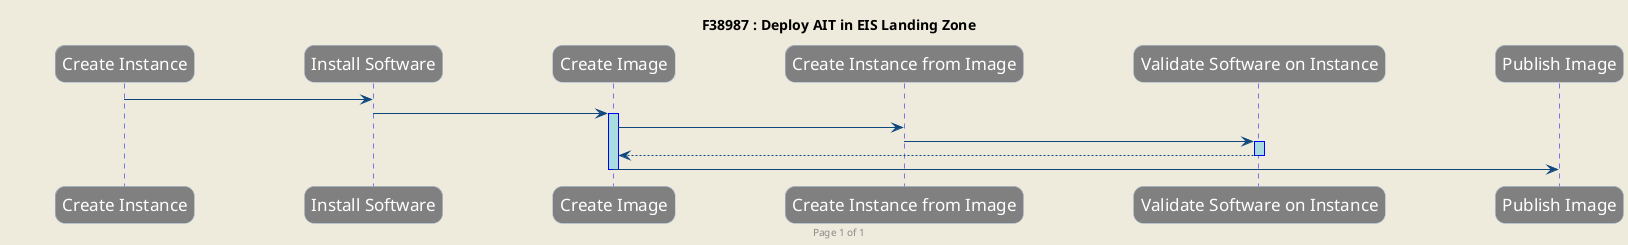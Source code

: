 @startuml

'hide footbox
skinparam ParticipantPadding 50
skinparam BoxPadding 20

skinparam roundcorner 20
skinparam backgroundColor #EEEBDC

skinparam sequence {
	ArrowColor #0e477d
	ActorBorderColor DeepSkyBlue
	LifeLineBorderColor blue
	LifeLineBackgroundColor #A9DCDF
	
	ParticipantBorderColor LightSteelBlue
	ParticipantBackgroundColor Gray
	ParticipantFontSize 17
	ParticipantFontColor White
}

    ' header pyorc_aws_sequence_v3.wsd
    footer Page %page% of %lastpage%

    title F38987 : Deploy AIT in EIS Landing Zone

    participant "Create Instance" as create_ec2
    participant "Install Software" as install_sftw
    participant "Create Image" as create_img
    participant "Create Instance from Image" as create_ec2_img
    participant "Validate Software on Instance" as validate_sftw
    participant "Publish Image" as pub_image


    create_ec2 -> install_sftw
    install_sftw -> create_img++
    create_img -> create_ec2_img
    create_ec2_img -> validate_sftw++
    validate_sftw --> create_img--
    create_img -> pub_image--

@enduml
